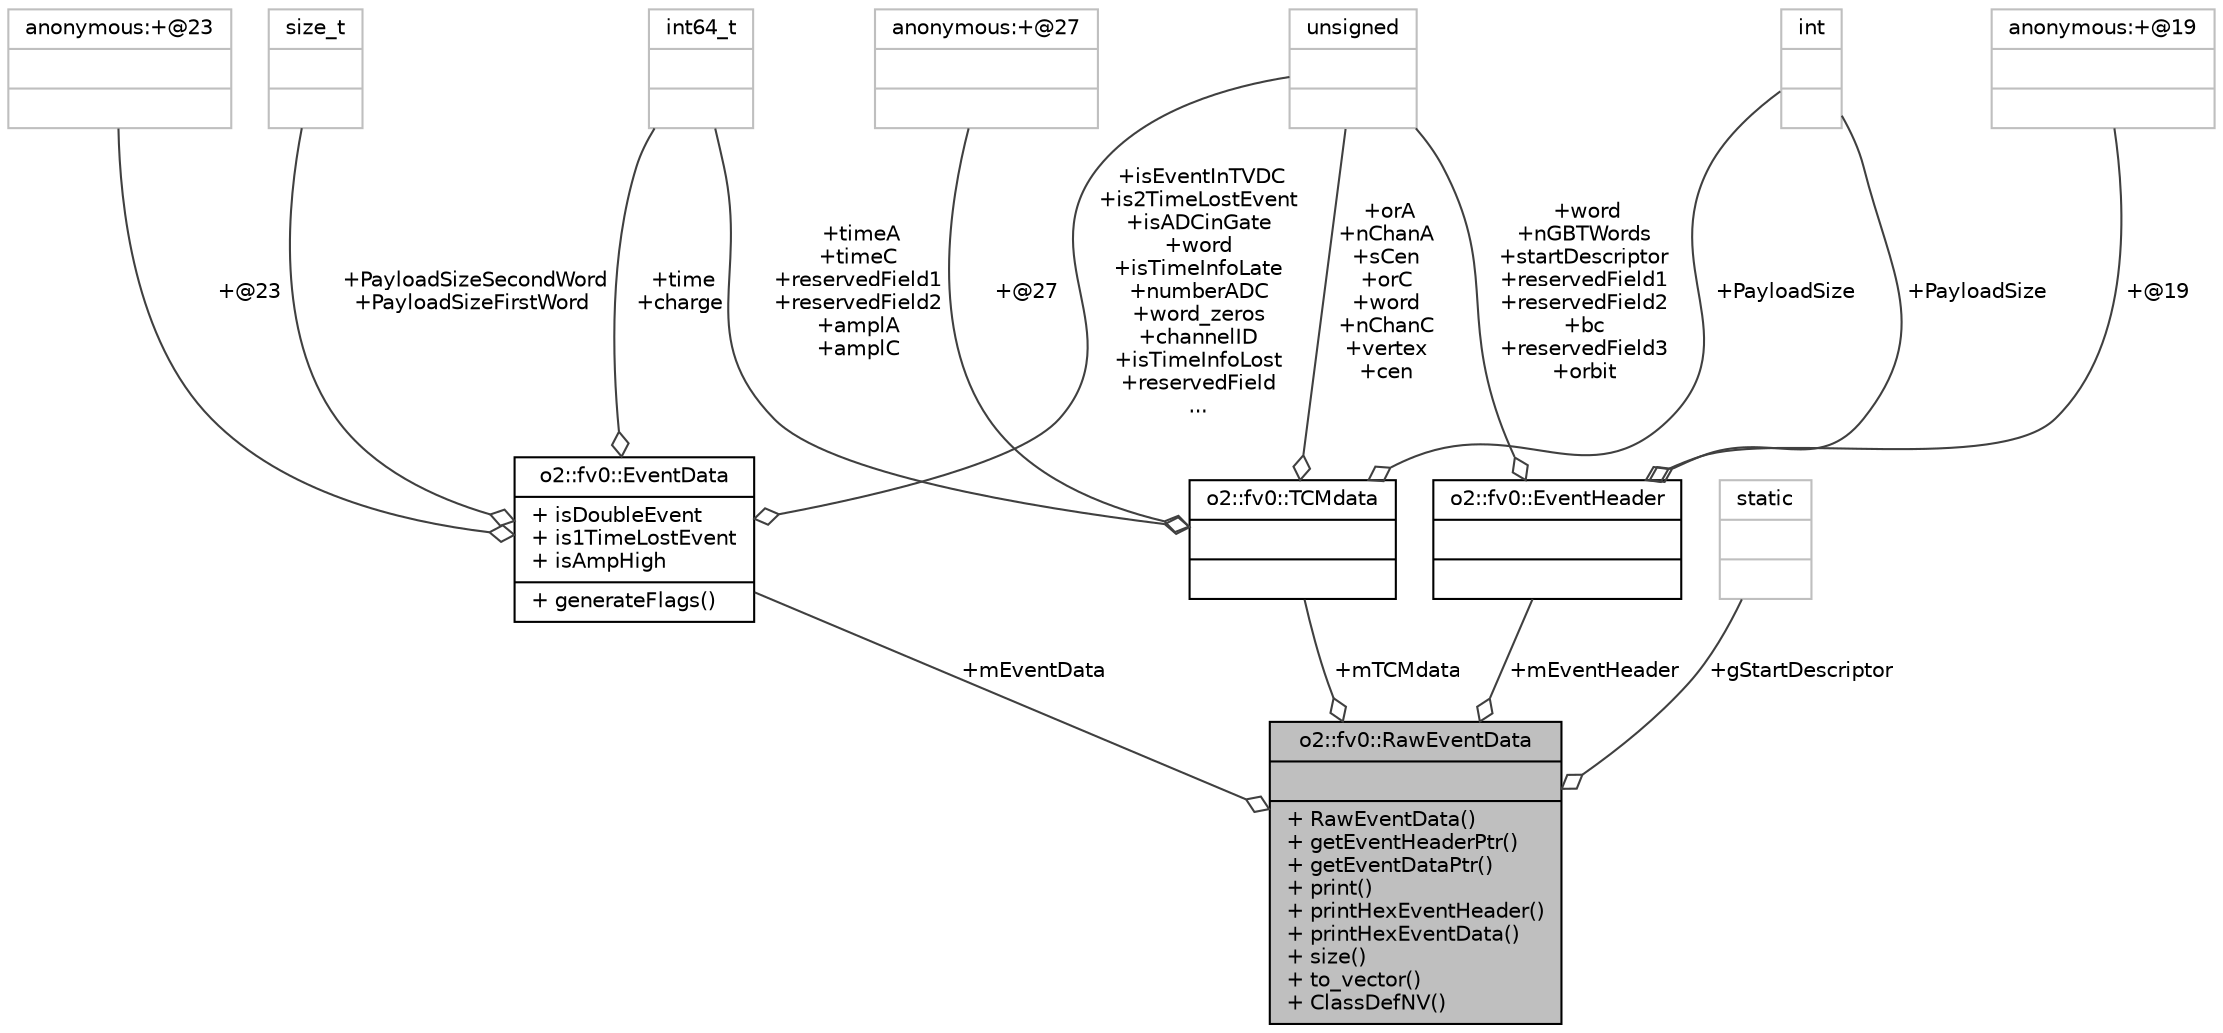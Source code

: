digraph "o2::fv0::RawEventData"
{
 // INTERACTIVE_SVG=YES
  bgcolor="transparent";
  edge [fontname="Helvetica",fontsize="10",labelfontname="Helvetica",labelfontsize="10"];
  node [fontname="Helvetica",fontsize="10",shape=record];
  Node1 [label="{o2::fv0::RawEventData\n||+ RawEventData()\l+ getEventHeaderPtr()\l+ getEventDataPtr()\l+ print()\l+ printHexEventHeader()\l+ printHexEventData()\l+ size()\l+ to_vector()\l+ ClassDefNV()\l}",height=0.2,width=0.4,color="black", fillcolor="grey75", style="filled", fontcolor="black"];
  Node2 -> Node1 [color="grey25",fontsize="10",style="solid",label=" +mEventData" ,arrowhead="odiamond",fontname="Helvetica"];
  Node2 [label="{o2::fv0::EventData\n|+ isDoubleEvent\l+ is1TimeLostEvent\l+ isAmpHigh\l|+ generateFlags()\l}",height=0.2,width=0.4,color="black",URL="$da/df0/structo2_1_1fv0_1_1EventData.html"];
  Node3 -> Node2 [color="grey25",fontsize="10",style="solid",label=" +@23" ,arrowhead="odiamond",fontname="Helvetica"];
  Node3 [label="{anonymous:+@23\n||}",height=0.2,width=0.4,color="grey75"];
  Node4 -> Node2 [color="grey25",fontsize="10",style="solid",label=" +time\n+charge" ,arrowhead="odiamond",fontname="Helvetica"];
  Node4 [label="{int64_t\n||}",height=0.2,width=0.4,color="grey75"];
  Node5 -> Node2 [color="grey25",fontsize="10",style="solid",label=" +PayloadSizeSecondWord\n+PayloadSizeFirstWord" ,arrowhead="odiamond",fontname="Helvetica"];
  Node5 [label="{size_t\n||}",height=0.2,width=0.4,color="grey75"];
  Node6 -> Node2 [color="grey25",fontsize="10",style="solid",label=" +isEventInTVDC\n+is2TimeLostEvent\n+isADCinGate\n+word\n+isTimeInfoLate\n+numberADC\n+word_zeros\n+channelID\n+isTimeInfoLost\n+reservedField\n..." ,arrowhead="odiamond",fontname="Helvetica"];
  Node6 [label="{unsigned\n||}",height=0.2,width=0.4,color="grey75"];
  Node7 -> Node1 [color="grey25",fontsize="10",style="solid",label=" +mTCMdata" ,arrowhead="odiamond",fontname="Helvetica"];
  Node7 [label="{o2::fv0::TCMdata\n||}",height=0.2,width=0.4,color="black",URL="$df/dc6/structo2_1_1fv0_1_1TCMdata.html"];
  Node4 -> Node7 [color="grey25",fontsize="10",style="solid",label=" +timeA\n+timeC\n+reservedField1\n+reservedField2\n+amplA\n+amplC" ,arrowhead="odiamond",fontname="Helvetica"];
  Node8 -> Node7 [color="grey25",fontsize="10",style="solid",label=" +PayloadSize" ,arrowhead="odiamond",fontname="Helvetica"];
  Node8 [label="{int\n||}",height=0.2,width=0.4,color="grey75"];
  Node9 -> Node7 [color="grey25",fontsize="10",style="solid",label=" +@27" ,arrowhead="odiamond",fontname="Helvetica"];
  Node9 [label="{anonymous:+@27\n||}",height=0.2,width=0.4,color="grey75"];
  Node6 -> Node7 [color="grey25",fontsize="10",style="solid",label=" +orA\n+nChanA\n+sCen\n+orC\n+word\n+nChanC\n+vertex\n+cen" ,arrowhead="odiamond",fontname="Helvetica"];
  Node10 -> Node1 [color="grey25",fontsize="10",style="solid",label=" +mEventHeader" ,arrowhead="odiamond",fontname="Helvetica"];
  Node10 [label="{o2::fv0::EventHeader\n||}",height=0.2,width=0.4,color="black",URL="$da/d4d/structo2_1_1fv0_1_1EventHeader.html"];
  Node11 -> Node10 [color="grey25",fontsize="10",style="solid",label=" +@19" ,arrowhead="odiamond",fontname="Helvetica"];
  Node11 [label="{anonymous:+@19\n||}",height=0.2,width=0.4,color="grey75"];
  Node8 -> Node10 [color="grey25",fontsize="10",style="solid",label=" +PayloadSize" ,arrowhead="odiamond",fontname="Helvetica"];
  Node6 -> Node10 [color="grey25",fontsize="10",style="solid",label=" +word\n+nGBTWords\n+startDescriptor\n+reservedField1\n+reservedField2\n+bc\n+reservedField3\n+orbit" ,arrowhead="odiamond",fontname="Helvetica"];
  Node12 -> Node1 [color="grey25",fontsize="10",style="solid",label=" +gStartDescriptor" ,arrowhead="odiamond",fontname="Helvetica"];
  Node12 [label="{static\n||}",height=0.2,width=0.4,color="grey75"];
}
